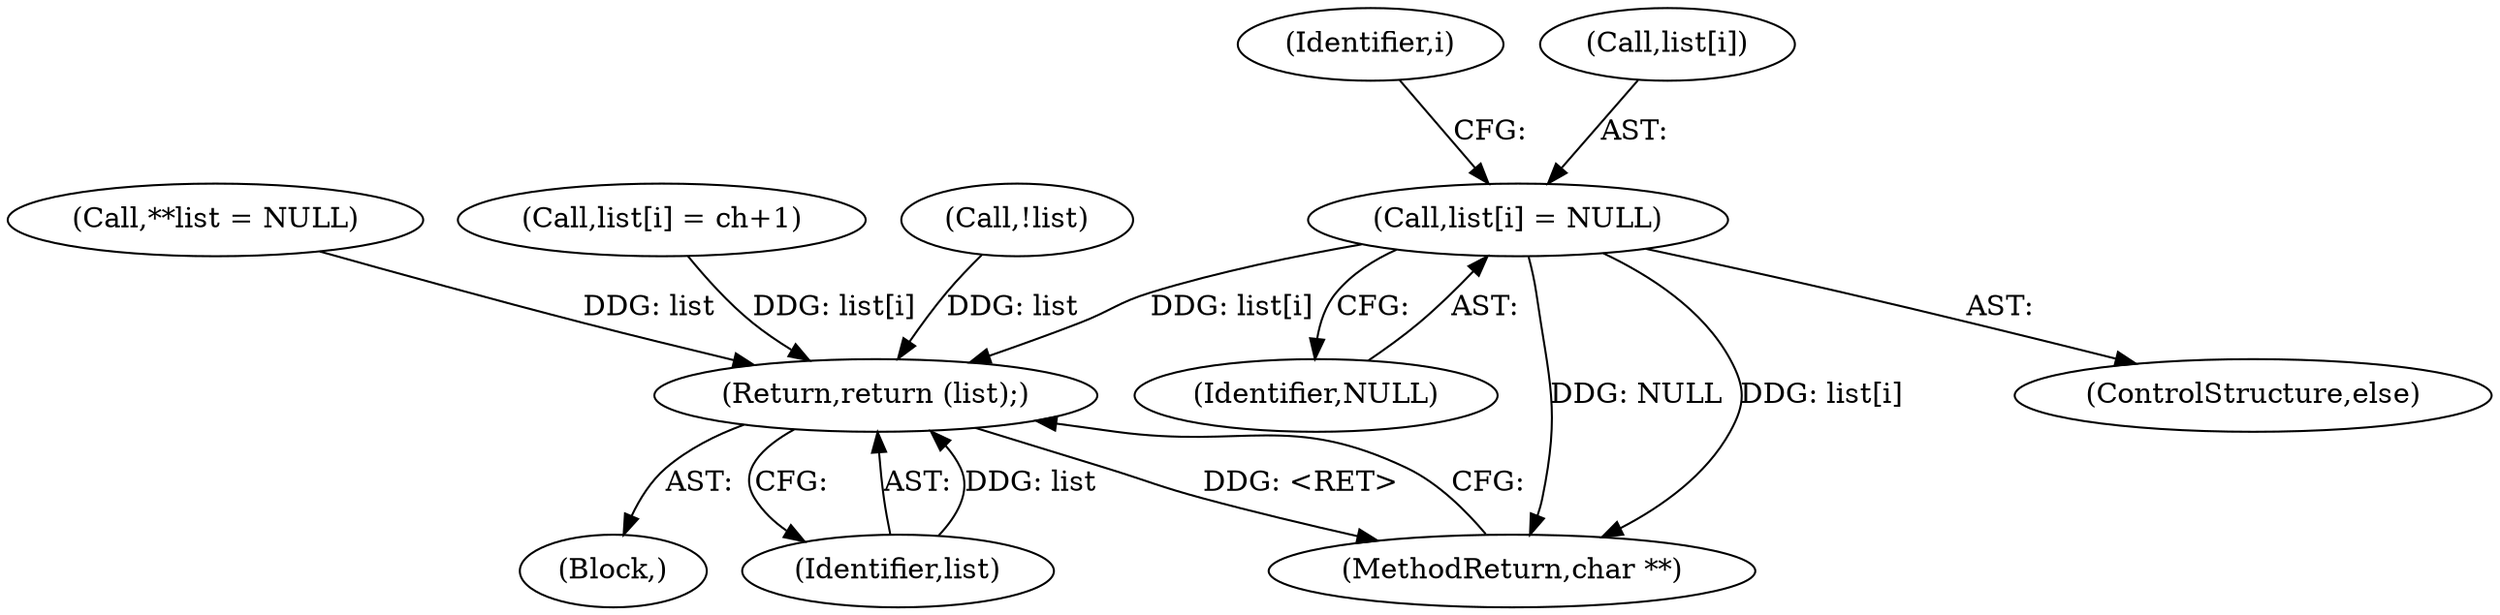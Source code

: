 digraph "0_libx11_dbf72805fd9d7b1846fe9a11b46f3994bfc27fea_0@array" {
"1000278" [label="(Call,list[i] = NULL)"];
"1000290" [label="(Return,return (list);)"];
"1000109" [label="(Block,)"];
"1000112" [label="(Call,**list = NULL)"];
"1000253" [label="(Call,list[i] = ch+1)"];
"1000282" [label="(Identifier,NULL)"];
"1000291" [label="(Identifier,list)"];
"1000244" [label="(Identifier,i)"];
"1000278" [label="(Call,list[i] = NULL)"];
"1000292" [label="(MethodReturn,char **)"];
"1000290" [label="(Return,return (list);)"];
"1000198" [label="(Call,!list)"];
"1000277" [label="(ControlStructure,else)"];
"1000279" [label="(Call,list[i])"];
"1000278" -> "1000277"  [label="AST: "];
"1000278" -> "1000282"  [label="CFG: "];
"1000279" -> "1000278"  [label="AST: "];
"1000282" -> "1000278"  [label="AST: "];
"1000244" -> "1000278"  [label="CFG: "];
"1000278" -> "1000292"  [label="DDG: NULL"];
"1000278" -> "1000292"  [label="DDG: list[i]"];
"1000278" -> "1000290"  [label="DDG: list[i]"];
"1000290" -> "1000109"  [label="AST: "];
"1000290" -> "1000291"  [label="CFG: "];
"1000291" -> "1000290"  [label="AST: "];
"1000292" -> "1000290"  [label="CFG: "];
"1000290" -> "1000292"  [label="DDG: <RET>"];
"1000291" -> "1000290"  [label="DDG: list"];
"1000253" -> "1000290"  [label="DDG: list[i]"];
"1000198" -> "1000290"  [label="DDG: list"];
"1000112" -> "1000290"  [label="DDG: list"];
}

